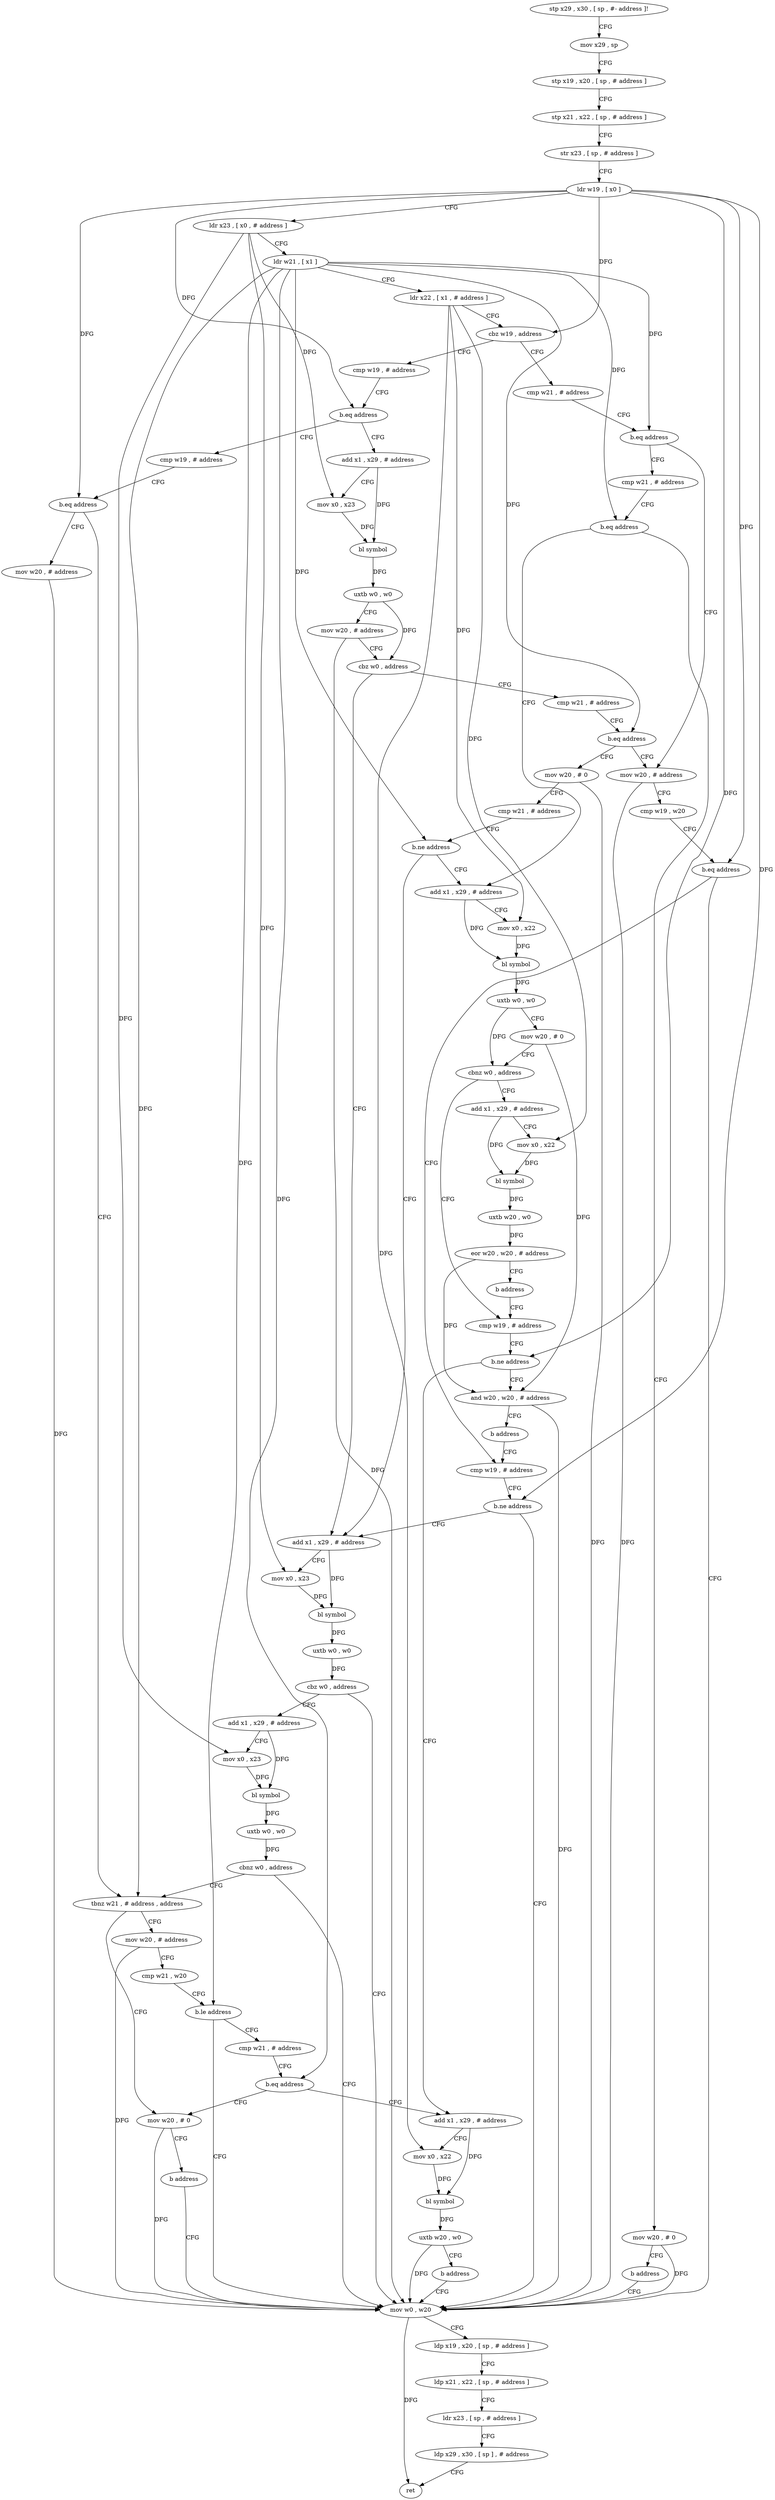 digraph "func" {
"128768" [label = "stp x29 , x30 , [ sp , #- address ]!" ]
"128772" [label = "mov x29 , sp" ]
"128776" [label = "stp x19 , x20 , [ sp , # address ]" ]
"128780" [label = "stp x21 , x22 , [ sp , # address ]" ]
"128784" [label = "str x23 , [ sp , # address ]" ]
"128788" [label = "ldr w19 , [ x0 ]" ]
"128792" [label = "ldr x23 , [ x0 , # address ]" ]
"128796" [label = "ldr w21 , [ x1 ]" ]
"128800" [label = "ldr x22 , [ x1 , # address ]" ]
"128804" [label = "cbz w19 , address" ]
"128980" [label = "cmp w21 , # address" ]
"128808" [label = "cmp w19 , # address" ]
"128984" [label = "b.eq address" ]
"129004" [label = "mov w20 , # address" ]
"128988" [label = "cmp w21 , # address" ]
"128812" [label = "b.eq address" ]
"128852" [label = "add x1 , x29 , # address" ]
"128816" [label = "cmp w19 , # address" ]
"129008" [label = "cmp w19 , w20" ]
"129012" [label = "b.eq address" ]
"128828" [label = "mov w0 , w20" ]
"129016" [label = "cmp w19 , # address" ]
"128992" [label = "b.eq address" ]
"128896" [label = "add x1 , x29 , # address" ]
"128996" [label = "mov w20 , # 0" ]
"128856" [label = "mov x0 , x23" ]
"128860" [label = "bl symbol" ]
"128864" [label = "uxtb w0 , w0" ]
"128868" [label = "mov w20 , # address" ]
"128872" [label = "cbz w0 , address" ]
"129024" [label = "add x1 , x29 , # address" ]
"128876" [label = "cmp w21 , # address" ]
"128820" [label = "b.eq address" ]
"129064" [label = "tbnz w21 , # address , address" ]
"128824" [label = "mov w20 , # address" ]
"128832" [label = "ldp x19 , x20 , [ sp , # address ]" ]
"128836" [label = "ldp x21 , x22 , [ sp , # address ]" ]
"128840" [label = "ldr x23 , [ sp , # address ]" ]
"128844" [label = "ldp x29 , x30 , [ sp ] , # address" ]
"128848" [label = "ret" ]
"129020" [label = "b.ne address" ]
"128900" [label = "mov x0 , x22" ]
"128904" [label = "bl symbol" ]
"128908" [label = "uxtb w0 , w0" ]
"128912" [label = "mov w20 , # 0" ]
"128916" [label = "cbnz w0 , address" ]
"128948" [label = "add x1 , x29 , # address" ]
"128920" [label = "cmp w19 , # address" ]
"129000" [label = "b address" ]
"129028" [label = "mov x0 , x23" ]
"129032" [label = "bl symbol" ]
"129036" [label = "uxtb w0 , w0" ]
"129040" [label = "cbz w0 , address" ]
"129044" [label = "add x1 , x29 , # address" ]
"128880" [label = "b.eq address" ]
"128884" [label = "mov w20 , # 0" ]
"129088" [label = "mov w20 , # 0" ]
"129068" [label = "mov w20 , # address" ]
"128952" [label = "mov x0 , x22" ]
"128956" [label = "bl symbol" ]
"128960" [label = "uxtb w20 , w0" ]
"128964" [label = "eor w20 , w20 , # address" ]
"128968" [label = "b address" ]
"128924" [label = "b.ne address" ]
"128972" [label = "and w20 , w20 , # address" ]
"128928" [label = "add x1 , x29 , # address" ]
"129048" [label = "mov x0 , x23" ]
"129052" [label = "bl symbol" ]
"129056" [label = "uxtb w0 , w0" ]
"129060" [label = "cbnz w0 , address" ]
"128888" [label = "cmp w21 , # address" ]
"128892" [label = "b.ne address" ]
"129092" [label = "b address" ]
"129072" [label = "cmp w21 , w20" ]
"129076" [label = "b.le address" ]
"129080" [label = "cmp w21 , # address" ]
"128976" [label = "b address" ]
"128932" [label = "mov x0 , x22" ]
"128936" [label = "bl symbol" ]
"128940" [label = "uxtb w20 , w0" ]
"128944" [label = "b address" ]
"129084" [label = "b.eq address" ]
"128768" -> "128772" [ label = "CFG" ]
"128772" -> "128776" [ label = "CFG" ]
"128776" -> "128780" [ label = "CFG" ]
"128780" -> "128784" [ label = "CFG" ]
"128784" -> "128788" [ label = "CFG" ]
"128788" -> "128792" [ label = "CFG" ]
"128788" -> "128804" [ label = "DFG" ]
"128788" -> "128812" [ label = "DFG" ]
"128788" -> "129012" [ label = "DFG" ]
"128788" -> "128820" [ label = "DFG" ]
"128788" -> "129020" [ label = "DFG" ]
"128788" -> "128924" [ label = "DFG" ]
"128792" -> "128796" [ label = "CFG" ]
"128792" -> "128856" [ label = "DFG" ]
"128792" -> "129028" [ label = "DFG" ]
"128792" -> "129048" [ label = "DFG" ]
"128796" -> "128800" [ label = "CFG" ]
"128796" -> "128984" [ label = "DFG" ]
"128796" -> "128992" [ label = "DFG" ]
"128796" -> "128880" [ label = "DFG" ]
"128796" -> "129064" [ label = "DFG" ]
"128796" -> "128892" [ label = "DFG" ]
"128796" -> "129076" [ label = "DFG" ]
"128796" -> "129084" [ label = "DFG" ]
"128800" -> "128804" [ label = "CFG" ]
"128800" -> "128900" [ label = "DFG" ]
"128800" -> "128952" [ label = "DFG" ]
"128800" -> "128932" [ label = "DFG" ]
"128804" -> "128980" [ label = "CFG" ]
"128804" -> "128808" [ label = "CFG" ]
"128980" -> "128984" [ label = "CFG" ]
"128808" -> "128812" [ label = "CFG" ]
"128984" -> "129004" [ label = "CFG" ]
"128984" -> "128988" [ label = "CFG" ]
"129004" -> "129008" [ label = "CFG" ]
"129004" -> "128828" [ label = "DFG" ]
"128988" -> "128992" [ label = "CFG" ]
"128812" -> "128852" [ label = "CFG" ]
"128812" -> "128816" [ label = "CFG" ]
"128852" -> "128856" [ label = "CFG" ]
"128852" -> "128860" [ label = "DFG" ]
"128816" -> "128820" [ label = "CFG" ]
"129008" -> "129012" [ label = "CFG" ]
"129012" -> "128828" [ label = "CFG" ]
"129012" -> "129016" [ label = "CFG" ]
"128828" -> "128832" [ label = "CFG" ]
"128828" -> "128848" [ label = "DFG" ]
"129016" -> "129020" [ label = "CFG" ]
"128992" -> "128896" [ label = "CFG" ]
"128992" -> "128996" [ label = "CFG" ]
"128896" -> "128900" [ label = "CFG" ]
"128896" -> "128904" [ label = "DFG" ]
"128996" -> "129000" [ label = "CFG" ]
"128996" -> "128828" [ label = "DFG" ]
"128856" -> "128860" [ label = "DFG" ]
"128860" -> "128864" [ label = "DFG" ]
"128864" -> "128868" [ label = "CFG" ]
"128864" -> "128872" [ label = "DFG" ]
"128868" -> "128872" [ label = "CFG" ]
"128868" -> "128828" [ label = "DFG" ]
"128872" -> "129024" [ label = "CFG" ]
"128872" -> "128876" [ label = "CFG" ]
"129024" -> "129028" [ label = "CFG" ]
"129024" -> "129032" [ label = "DFG" ]
"128876" -> "128880" [ label = "CFG" ]
"128820" -> "129064" [ label = "CFG" ]
"128820" -> "128824" [ label = "CFG" ]
"129064" -> "129088" [ label = "CFG" ]
"129064" -> "129068" [ label = "CFG" ]
"128824" -> "128828" [ label = "DFG" ]
"128832" -> "128836" [ label = "CFG" ]
"128836" -> "128840" [ label = "CFG" ]
"128840" -> "128844" [ label = "CFG" ]
"128844" -> "128848" [ label = "CFG" ]
"129020" -> "128828" [ label = "CFG" ]
"129020" -> "129024" [ label = "CFG" ]
"128900" -> "128904" [ label = "DFG" ]
"128904" -> "128908" [ label = "DFG" ]
"128908" -> "128912" [ label = "CFG" ]
"128908" -> "128916" [ label = "DFG" ]
"128912" -> "128916" [ label = "CFG" ]
"128912" -> "128972" [ label = "DFG" ]
"128916" -> "128948" [ label = "CFG" ]
"128916" -> "128920" [ label = "CFG" ]
"128948" -> "128952" [ label = "CFG" ]
"128948" -> "128956" [ label = "DFG" ]
"128920" -> "128924" [ label = "CFG" ]
"129000" -> "128828" [ label = "CFG" ]
"129028" -> "129032" [ label = "DFG" ]
"129032" -> "129036" [ label = "DFG" ]
"129036" -> "129040" [ label = "DFG" ]
"129040" -> "128828" [ label = "CFG" ]
"129040" -> "129044" [ label = "CFG" ]
"129044" -> "129048" [ label = "CFG" ]
"129044" -> "129052" [ label = "DFG" ]
"128880" -> "129004" [ label = "CFG" ]
"128880" -> "128884" [ label = "CFG" ]
"128884" -> "128888" [ label = "CFG" ]
"128884" -> "128828" [ label = "DFG" ]
"129088" -> "129092" [ label = "CFG" ]
"129088" -> "128828" [ label = "DFG" ]
"129068" -> "129072" [ label = "CFG" ]
"129068" -> "128828" [ label = "DFG" ]
"128952" -> "128956" [ label = "DFG" ]
"128956" -> "128960" [ label = "DFG" ]
"128960" -> "128964" [ label = "DFG" ]
"128964" -> "128968" [ label = "CFG" ]
"128964" -> "128972" [ label = "DFG" ]
"128968" -> "128920" [ label = "CFG" ]
"128924" -> "128972" [ label = "CFG" ]
"128924" -> "128928" [ label = "CFG" ]
"128972" -> "128976" [ label = "CFG" ]
"128972" -> "128828" [ label = "DFG" ]
"128928" -> "128932" [ label = "CFG" ]
"128928" -> "128936" [ label = "DFG" ]
"129048" -> "129052" [ label = "DFG" ]
"129052" -> "129056" [ label = "DFG" ]
"129056" -> "129060" [ label = "DFG" ]
"129060" -> "128828" [ label = "CFG" ]
"129060" -> "129064" [ label = "CFG" ]
"128888" -> "128892" [ label = "CFG" ]
"128892" -> "129024" [ label = "CFG" ]
"128892" -> "128896" [ label = "CFG" ]
"129092" -> "128828" [ label = "CFG" ]
"129072" -> "129076" [ label = "CFG" ]
"129076" -> "128828" [ label = "CFG" ]
"129076" -> "129080" [ label = "CFG" ]
"129080" -> "129084" [ label = "CFG" ]
"128976" -> "129016" [ label = "CFG" ]
"128932" -> "128936" [ label = "DFG" ]
"128936" -> "128940" [ label = "DFG" ]
"128940" -> "128944" [ label = "CFG" ]
"128940" -> "128828" [ label = "DFG" ]
"128944" -> "128828" [ label = "CFG" ]
"129084" -> "128928" [ label = "CFG" ]
"129084" -> "129088" [ label = "CFG" ]
}
